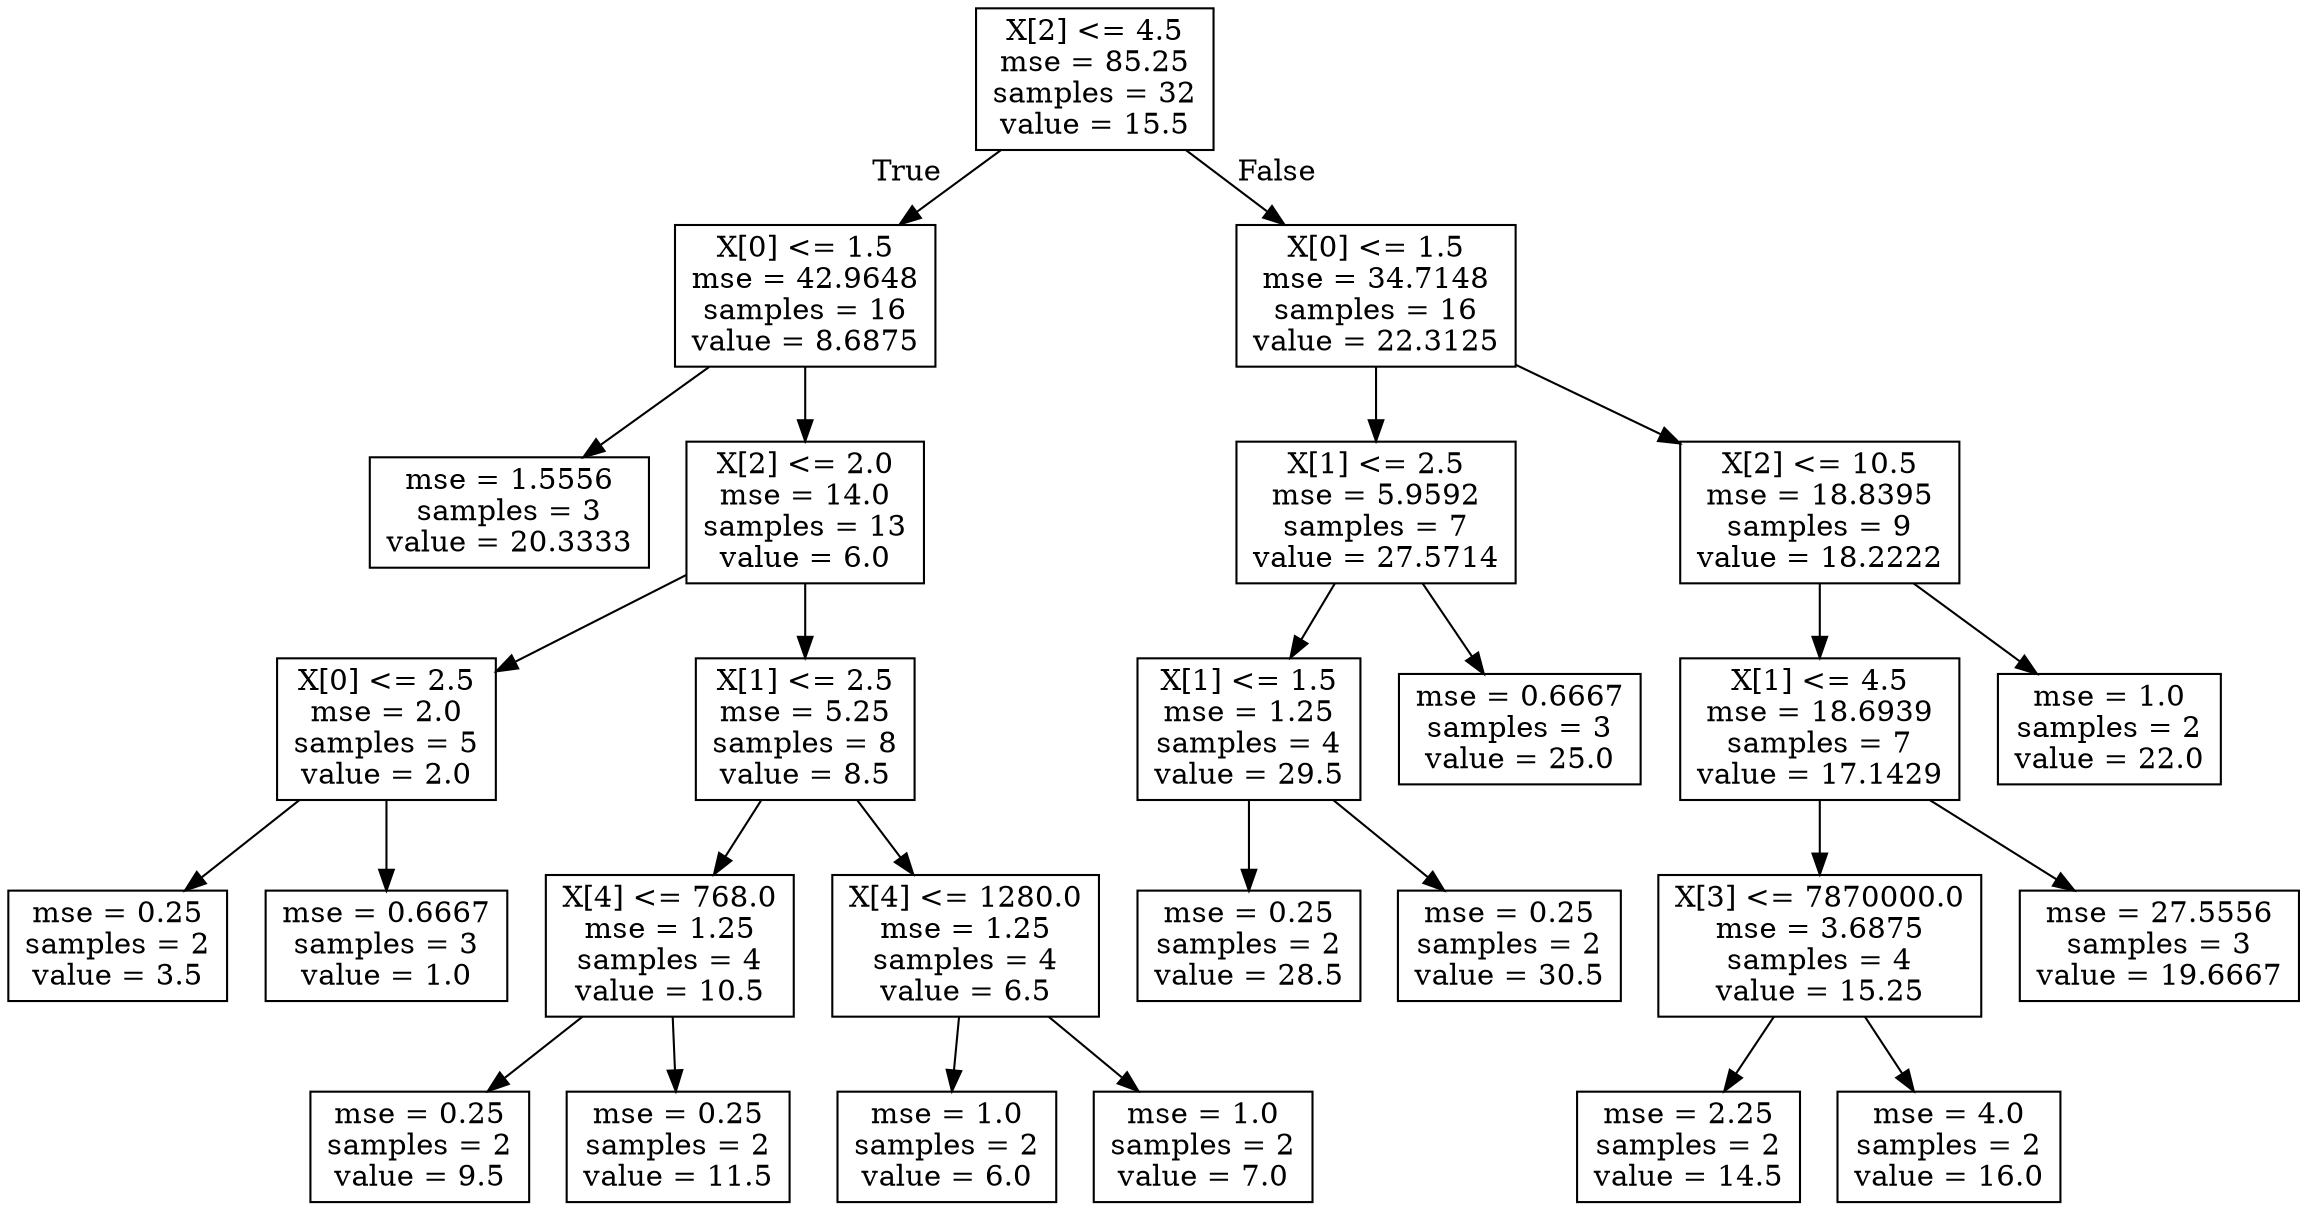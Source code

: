 digraph Tree {
node [shape=box] ;
0 [label="X[2] <= 4.5\nmse = 85.25\nsamples = 32\nvalue = 15.5"] ;
1 [label="X[0] <= 1.5\nmse = 42.9648\nsamples = 16\nvalue = 8.6875"] ;
0 -> 1 [labeldistance=2.5, labelangle=45, headlabel="True"] ;
2 [label="mse = 1.5556\nsamples = 3\nvalue = 20.3333"] ;
1 -> 2 ;
3 [label="X[2] <= 2.0\nmse = 14.0\nsamples = 13\nvalue = 6.0"] ;
1 -> 3 ;
4 [label="X[0] <= 2.5\nmse = 2.0\nsamples = 5\nvalue = 2.0"] ;
3 -> 4 ;
5 [label="mse = 0.25\nsamples = 2\nvalue = 3.5"] ;
4 -> 5 ;
6 [label="mse = 0.6667\nsamples = 3\nvalue = 1.0"] ;
4 -> 6 ;
7 [label="X[1] <= 2.5\nmse = 5.25\nsamples = 8\nvalue = 8.5"] ;
3 -> 7 ;
8 [label="X[4] <= 768.0\nmse = 1.25\nsamples = 4\nvalue = 10.5"] ;
7 -> 8 ;
9 [label="mse = 0.25\nsamples = 2\nvalue = 9.5"] ;
8 -> 9 ;
10 [label="mse = 0.25\nsamples = 2\nvalue = 11.5"] ;
8 -> 10 ;
11 [label="X[4] <= 1280.0\nmse = 1.25\nsamples = 4\nvalue = 6.5"] ;
7 -> 11 ;
12 [label="mse = 1.0\nsamples = 2\nvalue = 6.0"] ;
11 -> 12 ;
13 [label="mse = 1.0\nsamples = 2\nvalue = 7.0"] ;
11 -> 13 ;
14 [label="X[0] <= 1.5\nmse = 34.7148\nsamples = 16\nvalue = 22.3125"] ;
0 -> 14 [labeldistance=2.5, labelangle=-45, headlabel="False"] ;
15 [label="X[1] <= 2.5\nmse = 5.9592\nsamples = 7\nvalue = 27.5714"] ;
14 -> 15 ;
16 [label="X[1] <= 1.5\nmse = 1.25\nsamples = 4\nvalue = 29.5"] ;
15 -> 16 ;
17 [label="mse = 0.25\nsamples = 2\nvalue = 28.5"] ;
16 -> 17 ;
18 [label="mse = 0.25\nsamples = 2\nvalue = 30.5"] ;
16 -> 18 ;
19 [label="mse = 0.6667\nsamples = 3\nvalue = 25.0"] ;
15 -> 19 ;
20 [label="X[2] <= 10.5\nmse = 18.8395\nsamples = 9\nvalue = 18.2222"] ;
14 -> 20 ;
21 [label="X[1] <= 4.5\nmse = 18.6939\nsamples = 7\nvalue = 17.1429"] ;
20 -> 21 ;
22 [label="X[3] <= 7870000.0\nmse = 3.6875\nsamples = 4\nvalue = 15.25"] ;
21 -> 22 ;
23 [label="mse = 2.25\nsamples = 2\nvalue = 14.5"] ;
22 -> 23 ;
24 [label="mse = 4.0\nsamples = 2\nvalue = 16.0"] ;
22 -> 24 ;
25 [label="mse = 27.5556\nsamples = 3\nvalue = 19.6667"] ;
21 -> 25 ;
26 [label="mse = 1.0\nsamples = 2\nvalue = 22.0"] ;
20 -> 26 ;
}